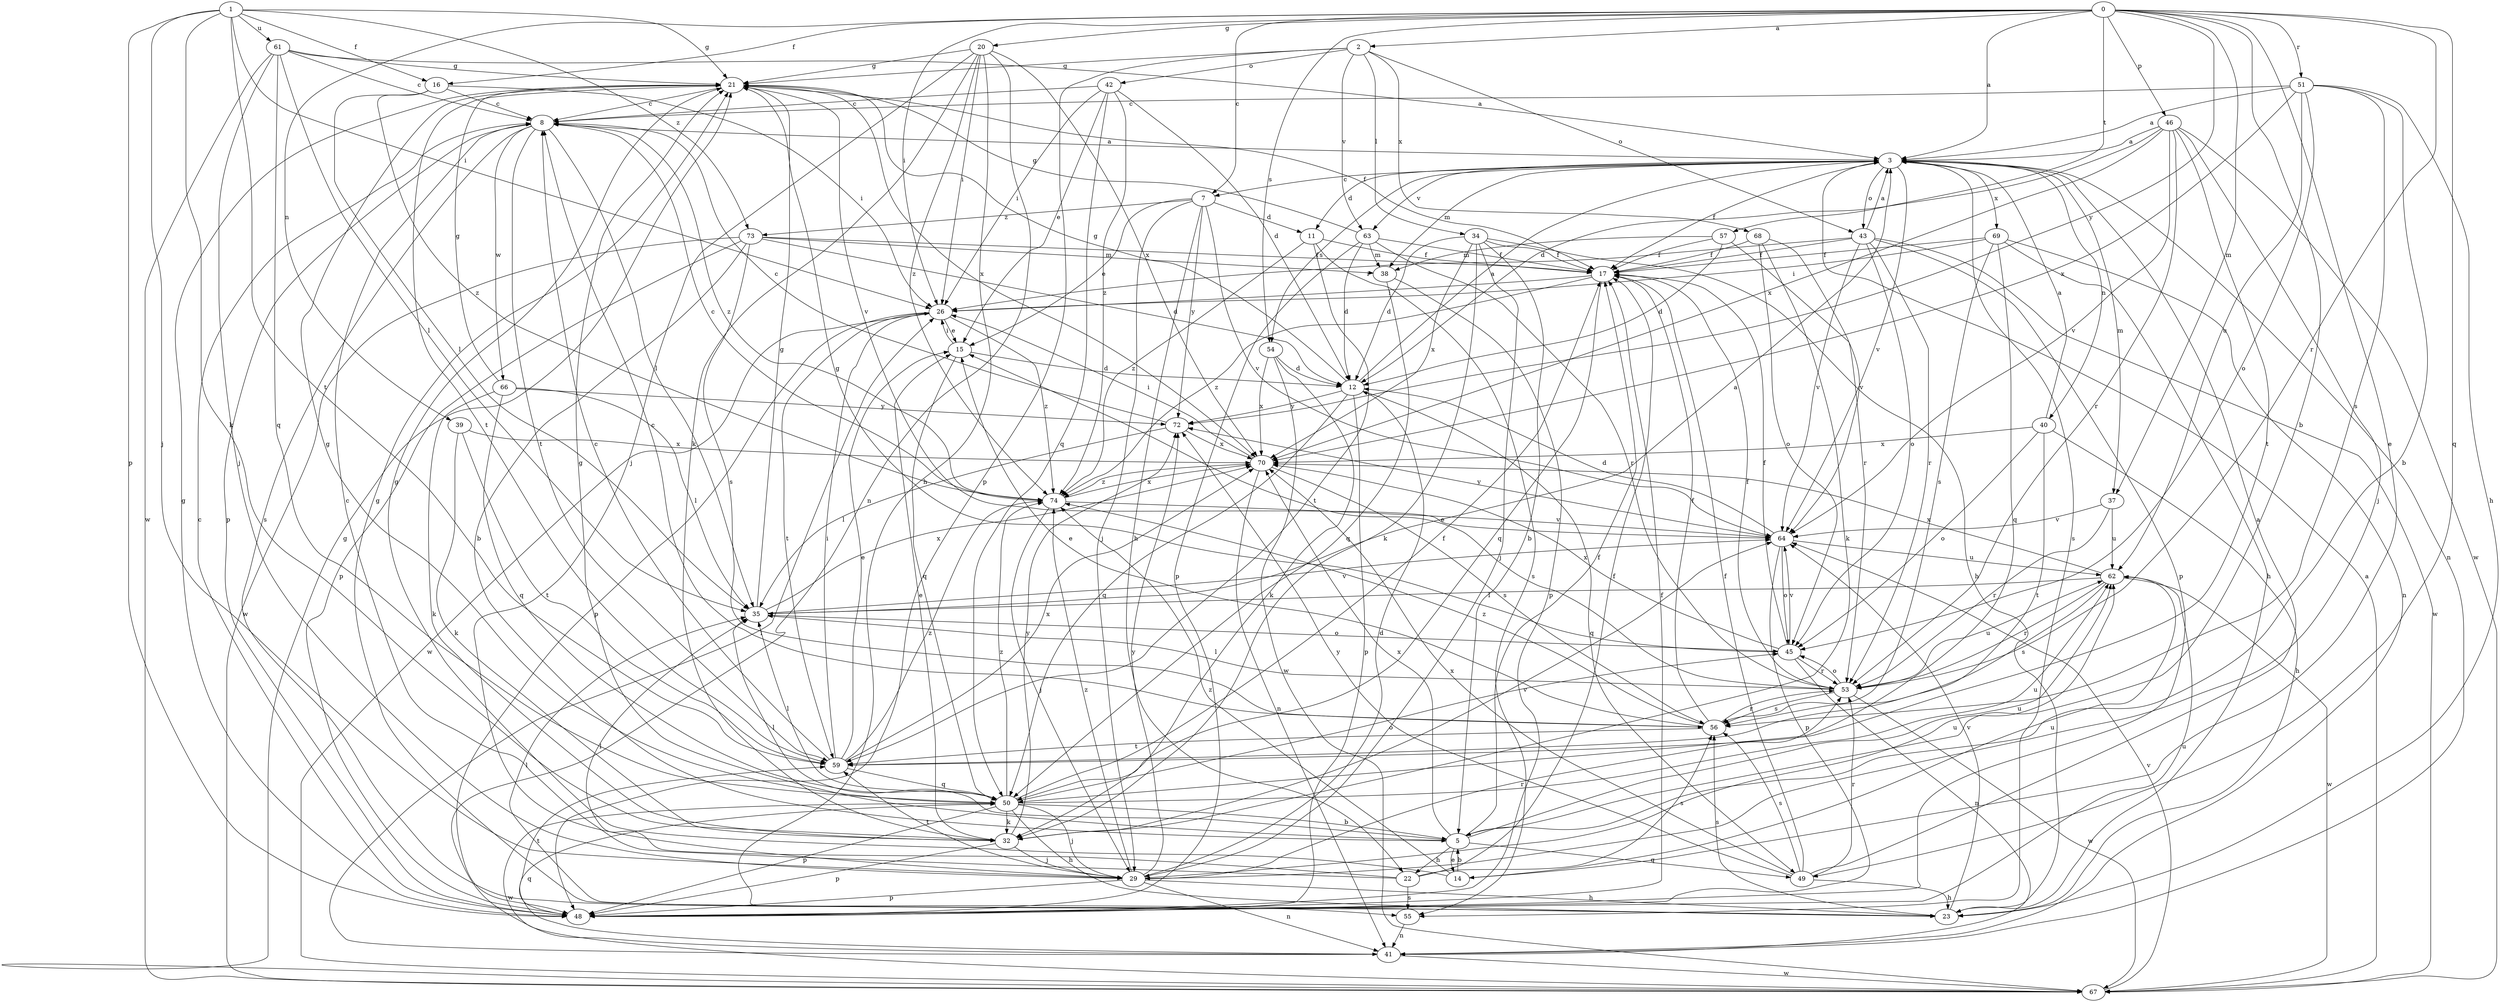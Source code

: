 strict digraph  {
0;
1;
2;
3;
5;
7;
8;
11;
12;
14;
15;
16;
17;
20;
21;
22;
23;
26;
29;
32;
34;
35;
37;
38;
39;
40;
41;
42;
43;
45;
46;
48;
49;
50;
51;
53;
54;
55;
56;
57;
59;
61;
62;
63;
64;
66;
67;
68;
69;
70;
72;
73;
74;
0 -> 2  [label=a];
0 -> 3  [label=a];
0 -> 5  [label=b];
0 -> 7  [label=c];
0 -> 14  [label=e];
0 -> 16  [label=f];
0 -> 20  [label=g];
0 -> 26  [label=i];
0 -> 37  [label=m];
0 -> 39  [label=n];
0 -> 46  [label=p];
0 -> 49  [label=q];
0 -> 51  [label=r];
0 -> 53  [label=r];
0 -> 54  [label=s];
0 -> 57  [label=t];
0 -> 72  [label=y];
1 -> 16  [label=f];
1 -> 21  [label=g];
1 -> 26  [label=i];
1 -> 29  [label=j];
1 -> 32  [label=k];
1 -> 48  [label=p];
1 -> 59  [label=t];
1 -> 61  [label=u];
1 -> 73  [label=z];
2 -> 21  [label=g];
2 -> 34  [label=l];
2 -> 42  [label=o];
2 -> 43  [label=o];
2 -> 48  [label=p];
2 -> 63  [label=v];
2 -> 68  [label=x];
3 -> 7  [label=c];
3 -> 11  [label=d];
3 -> 17  [label=f];
3 -> 37  [label=m];
3 -> 38  [label=m];
3 -> 40  [label=n];
3 -> 41  [label=n];
3 -> 43  [label=o];
3 -> 54  [label=s];
3 -> 55  [label=s];
3 -> 63  [label=v];
3 -> 64  [label=v];
3 -> 69  [label=x];
5 -> 14  [label=e];
5 -> 17  [label=f];
5 -> 21  [label=g];
5 -> 22  [label=h];
5 -> 35  [label=l];
5 -> 49  [label=q];
5 -> 62  [label=u];
5 -> 70  [label=x];
7 -> 11  [label=d];
7 -> 15  [label=e];
7 -> 22  [label=h];
7 -> 29  [label=j];
7 -> 64  [label=v];
7 -> 72  [label=y];
7 -> 73  [label=z];
8 -> 3  [label=a];
8 -> 35  [label=l];
8 -> 48  [label=p];
8 -> 55  [label=s];
8 -> 59  [label=t];
8 -> 66  [label=w];
8 -> 74  [label=z];
11 -> 17  [label=f];
11 -> 55  [label=s];
11 -> 59  [label=t];
11 -> 74  [label=z];
12 -> 3  [label=a];
12 -> 21  [label=g];
12 -> 48  [label=p];
12 -> 49  [label=q];
12 -> 50  [label=q];
12 -> 72  [label=y];
14 -> 5  [label=b];
14 -> 21  [label=g];
14 -> 62  [label=u];
14 -> 74  [label=z];
15 -> 12  [label=d];
15 -> 26  [label=i];
15 -> 50  [label=q];
16 -> 8  [label=c];
16 -> 26  [label=i];
16 -> 35  [label=l];
16 -> 74  [label=z];
17 -> 26  [label=i];
17 -> 50  [label=q];
17 -> 74  [label=z];
20 -> 21  [label=g];
20 -> 23  [label=h];
20 -> 26  [label=i];
20 -> 29  [label=j];
20 -> 32  [label=k];
20 -> 41  [label=n];
20 -> 70  [label=x];
20 -> 74  [label=z];
21 -> 8  [label=c];
21 -> 17  [label=f];
21 -> 59  [label=t];
21 -> 64  [label=v];
21 -> 70  [label=x];
22 -> 8  [label=c];
22 -> 17  [label=f];
22 -> 35  [label=l];
22 -> 55  [label=s];
22 -> 56  [label=s];
23 -> 21  [label=g];
23 -> 35  [label=l];
23 -> 56  [label=s];
23 -> 64  [label=v];
26 -> 15  [label=e];
26 -> 48  [label=p];
26 -> 59  [label=t];
26 -> 67  [label=w];
26 -> 74  [label=z];
29 -> 12  [label=d];
29 -> 23  [label=h];
29 -> 41  [label=n];
29 -> 48  [label=p];
29 -> 53  [label=r];
29 -> 59  [label=t];
29 -> 62  [label=u];
29 -> 72  [label=y];
29 -> 74  [label=z];
32 -> 15  [label=e];
32 -> 29  [label=j];
32 -> 48  [label=p];
32 -> 64  [label=v];
32 -> 72  [label=y];
34 -> 5  [label=b];
34 -> 12  [label=d];
34 -> 17  [label=f];
34 -> 23  [label=h];
34 -> 29  [label=j];
34 -> 32  [label=k];
34 -> 70  [label=x];
35 -> 3  [label=a];
35 -> 21  [label=g];
35 -> 45  [label=o];
35 -> 64  [label=v];
35 -> 70  [label=x];
37 -> 53  [label=r];
37 -> 62  [label=u];
37 -> 64  [label=v];
38 -> 48  [label=p];
38 -> 50  [label=q];
39 -> 32  [label=k];
39 -> 59  [label=t];
39 -> 70  [label=x];
40 -> 3  [label=a];
40 -> 23  [label=h];
40 -> 45  [label=o];
40 -> 59  [label=t];
40 -> 70  [label=x];
41 -> 26  [label=i];
41 -> 50  [label=q];
41 -> 67  [label=w];
42 -> 8  [label=c];
42 -> 12  [label=d];
42 -> 15  [label=e];
42 -> 26  [label=i];
42 -> 50  [label=q];
42 -> 74  [label=z];
43 -> 3  [label=a];
43 -> 17  [label=f];
43 -> 26  [label=i];
43 -> 45  [label=o];
43 -> 48  [label=p];
43 -> 53  [label=r];
43 -> 64  [label=v];
43 -> 67  [label=w];
45 -> 17  [label=f];
45 -> 21  [label=g];
45 -> 41  [label=n];
45 -> 53  [label=r];
45 -> 64  [label=v];
45 -> 70  [label=x];
46 -> 3  [label=a];
46 -> 12  [label=d];
46 -> 29  [label=j];
46 -> 53  [label=r];
46 -> 59  [label=t];
46 -> 64  [label=v];
46 -> 67  [label=w];
46 -> 70  [label=x];
48 -> 8  [label=c];
48 -> 17  [label=f];
48 -> 21  [label=g];
48 -> 59  [label=t];
48 -> 62  [label=u];
49 -> 3  [label=a];
49 -> 17  [label=f];
49 -> 23  [label=h];
49 -> 53  [label=r];
49 -> 56  [label=s];
49 -> 70  [label=x];
49 -> 72  [label=y];
50 -> 5  [label=b];
50 -> 17  [label=f];
50 -> 21  [label=g];
50 -> 23  [label=h];
50 -> 29  [label=j];
50 -> 32  [label=k];
50 -> 35  [label=l];
50 -> 45  [label=o];
50 -> 48  [label=p];
50 -> 62  [label=u];
50 -> 67  [label=w];
50 -> 74  [label=z];
51 -> 3  [label=a];
51 -> 5  [label=b];
51 -> 8  [label=c];
51 -> 23  [label=h];
51 -> 45  [label=o];
51 -> 56  [label=s];
51 -> 62  [label=u];
51 -> 70  [label=x];
53 -> 15  [label=e];
53 -> 17  [label=f];
53 -> 35  [label=l];
53 -> 45  [label=o];
53 -> 56  [label=s];
53 -> 62  [label=u];
53 -> 67  [label=w];
54 -> 12  [label=d];
54 -> 32  [label=k];
54 -> 67  [label=w];
54 -> 70  [label=x];
55 -> 41  [label=n];
56 -> 8  [label=c];
56 -> 15  [label=e];
56 -> 17  [label=f];
56 -> 53  [label=r];
56 -> 59  [label=t];
56 -> 74  [label=z];
57 -> 12  [label=d];
57 -> 17  [label=f];
57 -> 38  [label=m];
57 -> 64  [label=v];
59 -> 8  [label=c];
59 -> 15  [label=e];
59 -> 26  [label=i];
59 -> 50  [label=q];
59 -> 70  [label=x];
59 -> 74  [label=z];
61 -> 3  [label=a];
61 -> 8  [label=c];
61 -> 21  [label=g];
61 -> 29  [label=j];
61 -> 35  [label=l];
61 -> 50  [label=q];
61 -> 67  [label=w];
62 -> 35  [label=l];
62 -> 53  [label=r];
62 -> 56  [label=s];
62 -> 67  [label=w];
62 -> 70  [label=x];
63 -> 12  [label=d];
63 -> 17  [label=f];
63 -> 21  [label=g];
63 -> 38  [label=m];
63 -> 48  [label=p];
63 -> 53  [label=r];
64 -> 12  [label=d];
64 -> 45  [label=o];
64 -> 48  [label=p];
64 -> 62  [label=u];
64 -> 72  [label=y];
66 -> 21  [label=g];
66 -> 32  [label=k];
66 -> 35  [label=l];
66 -> 50  [label=q];
66 -> 72  [label=y];
67 -> 3  [label=a];
67 -> 21  [label=g];
67 -> 64  [label=v];
68 -> 17  [label=f];
68 -> 32  [label=k];
68 -> 45  [label=o];
68 -> 53  [label=r];
69 -> 17  [label=f];
69 -> 23  [label=h];
69 -> 26  [label=i];
69 -> 41  [label=n];
69 -> 50  [label=q];
69 -> 56  [label=s];
70 -> 26  [label=i];
70 -> 41  [label=n];
70 -> 56  [label=s];
70 -> 74  [label=z];
72 -> 8  [label=c];
72 -> 35  [label=l];
72 -> 70  [label=x];
73 -> 5  [label=b];
73 -> 12  [label=d];
73 -> 17  [label=f];
73 -> 38  [label=m];
73 -> 48  [label=p];
73 -> 56  [label=s];
73 -> 67  [label=w];
74 -> 8  [label=c];
74 -> 29  [label=j];
74 -> 64  [label=v];
74 -> 70  [label=x];
}
